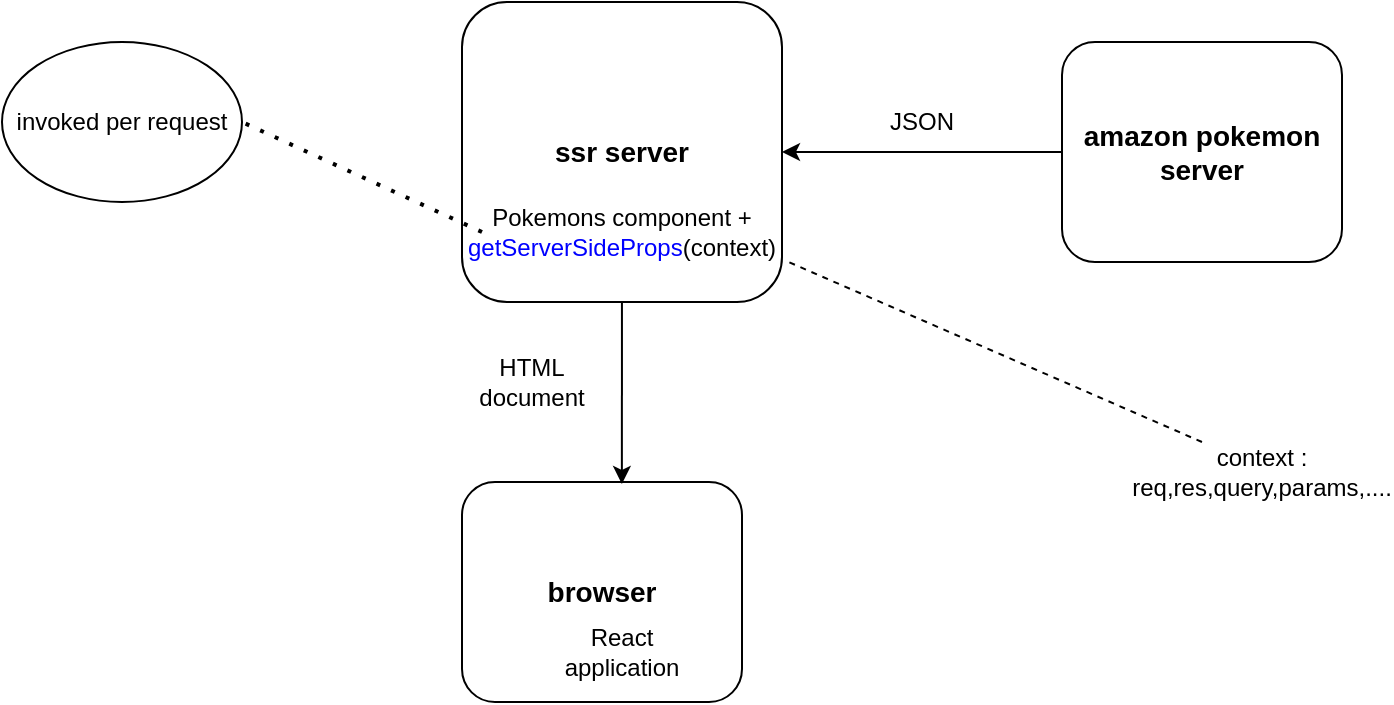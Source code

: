 <mxfile version="14.9.6" type="device"><diagram id="QFQrI2U3DSBP2MzDZuV3" name="Page-1"><mxGraphModel dx="766" dy="480" grid="1" gridSize="10" guides="1" tooltips="1" connect="1" arrows="1" fold="1" page="1" pageScale="1" pageWidth="850" pageHeight="1100" math="0" shadow="0"><root><mxCell id="0"/><mxCell id="1" parent="0"/><mxCell id="3fePud-AjOf_LoDkXVF9-1" value="&lt;b&gt;&lt;font style=&quot;font-size: 14px&quot;&gt;ssr server&lt;/font&gt;&lt;/b&gt;" style="rounded=1;whiteSpace=wrap;html=1;" parent="1" vertex="1"><mxGeometry x="260" y="40" width="160" height="150" as="geometry"/></mxCell><mxCell id="3fePud-AjOf_LoDkXVF9-2" value="&lt;b&gt;&lt;font style=&quot;font-size: 14px&quot;&gt;browser&lt;/font&gt;&lt;/b&gt;" style="rounded=1;whiteSpace=wrap;html=1;" parent="1" vertex="1"><mxGeometry x="260" y="280" width="140" height="110" as="geometry"/></mxCell><mxCell id="3fePud-AjOf_LoDkXVF9-3" value="&lt;b&gt;&lt;font style=&quot;font-size: 14px&quot;&gt;amazon pokemon server&lt;/font&gt;&lt;/b&gt;" style="rounded=1;whiteSpace=wrap;html=1;" parent="1" vertex="1"><mxGeometry x="560" y="60" width="140" height="110" as="geometry"/></mxCell><mxCell id="3fePud-AjOf_LoDkXVF9-5" value="" style="endArrow=classic;html=1;entryX=1;entryY=0.5;entryDx=0;entryDy=0;exitX=0;exitY=0.5;exitDx=0;exitDy=0;" parent="1" source="3fePud-AjOf_LoDkXVF9-3" target="3fePud-AjOf_LoDkXVF9-1" edge="1"><mxGeometry width="50" height="50" relative="1" as="geometry"><mxPoint x="480" y="170" as="sourcePoint"/><mxPoint x="530" y="120" as="targetPoint"/></mxGeometry></mxCell><mxCell id="3fePud-AjOf_LoDkXVF9-6" value="JSON" style="text;html=1;strokeColor=none;fillColor=none;align=center;verticalAlign=middle;whiteSpace=wrap;rounded=0;" parent="1" vertex="1"><mxGeometry x="470" y="90" width="40" height="20" as="geometry"/></mxCell><mxCell id="3fePud-AjOf_LoDkXVF9-7" value="" style="endArrow=classic;html=1;entryX=0.571;entryY=0.009;entryDx=0;entryDy=0;entryPerimeter=0;" parent="1" source="3fePud-AjOf_LoDkXVF9-1" target="3fePud-AjOf_LoDkXVF9-2" edge="1"><mxGeometry width="50" height="50" relative="1" as="geometry"><mxPoint x="250" y="250" as="sourcePoint"/><mxPoint x="300" y="200" as="targetPoint"/></mxGeometry></mxCell><mxCell id="3fePud-AjOf_LoDkXVF9-8" value="HTML document" style="text;html=1;strokeColor=none;fillColor=none;align=center;verticalAlign=middle;whiteSpace=wrap;rounded=0;" parent="1" vertex="1"><mxGeometry x="270" y="220" width="50" height="20" as="geometry"/></mxCell><mxCell id="3fePud-AjOf_LoDkXVF9-9" value="Pokemons component + &lt;font color=&quot;#0000ff&quot;&gt;getServerSideProps&lt;/font&gt;(context)" style="text;html=1;strokeColor=none;fillColor=none;align=center;verticalAlign=middle;whiteSpace=wrap;rounded=0;" parent="1" vertex="1"><mxGeometry x="290" y="130" width="100" height="50" as="geometry"/></mxCell><mxCell id="3fePud-AjOf_LoDkXVF9-10" value="React application" style="text;html=1;strokeColor=none;fillColor=none;align=center;verticalAlign=middle;whiteSpace=wrap;rounded=0;" parent="1" vertex="1"><mxGeometry x="310" y="350" width="60" height="30" as="geometry"/></mxCell><mxCell id="hhp8kuARFsMjiK8A9tPT-2" value="" style="endArrow=none;dashed=1;html=1;entryX=1.006;entryY=0.86;entryDx=0;entryDy=0;entryPerimeter=0;" parent="1" target="3fePud-AjOf_LoDkXVF9-1" edge="1"><mxGeometry width="50" height="50" relative="1" as="geometry"><mxPoint x="630" y="260" as="sourcePoint"/><mxPoint x="420" y="220" as="targetPoint"/></mxGeometry></mxCell><mxCell id="hhp8kuARFsMjiK8A9tPT-4" value="context : req,res,query,params,...." style="text;html=1;strokeColor=none;fillColor=none;align=center;verticalAlign=middle;whiteSpace=wrap;rounded=0;" parent="1" vertex="1"><mxGeometry x="600" y="260" width="120" height="30" as="geometry"/></mxCell><mxCell id="EZ-nekeDtnuh-fQNMiXT-1" value="invoked per request" style="ellipse;whiteSpace=wrap;html=1;" vertex="1" parent="1"><mxGeometry x="30" y="60" width="120" height="80" as="geometry"/></mxCell><mxCell id="EZ-nekeDtnuh-fQNMiXT-2" value="" style="endArrow=none;dashed=1;html=1;dashPattern=1 3;strokeWidth=2;entryX=1;entryY=0.5;entryDx=0;entryDy=0;" edge="1" parent="1" target="EZ-nekeDtnuh-fQNMiXT-1"><mxGeometry width="50" height="50" relative="1" as="geometry"><mxPoint x="270" y="155" as="sourcePoint"/><mxPoint x="180" y="230" as="targetPoint"/></mxGeometry></mxCell></root></mxGraphModel></diagram></mxfile>